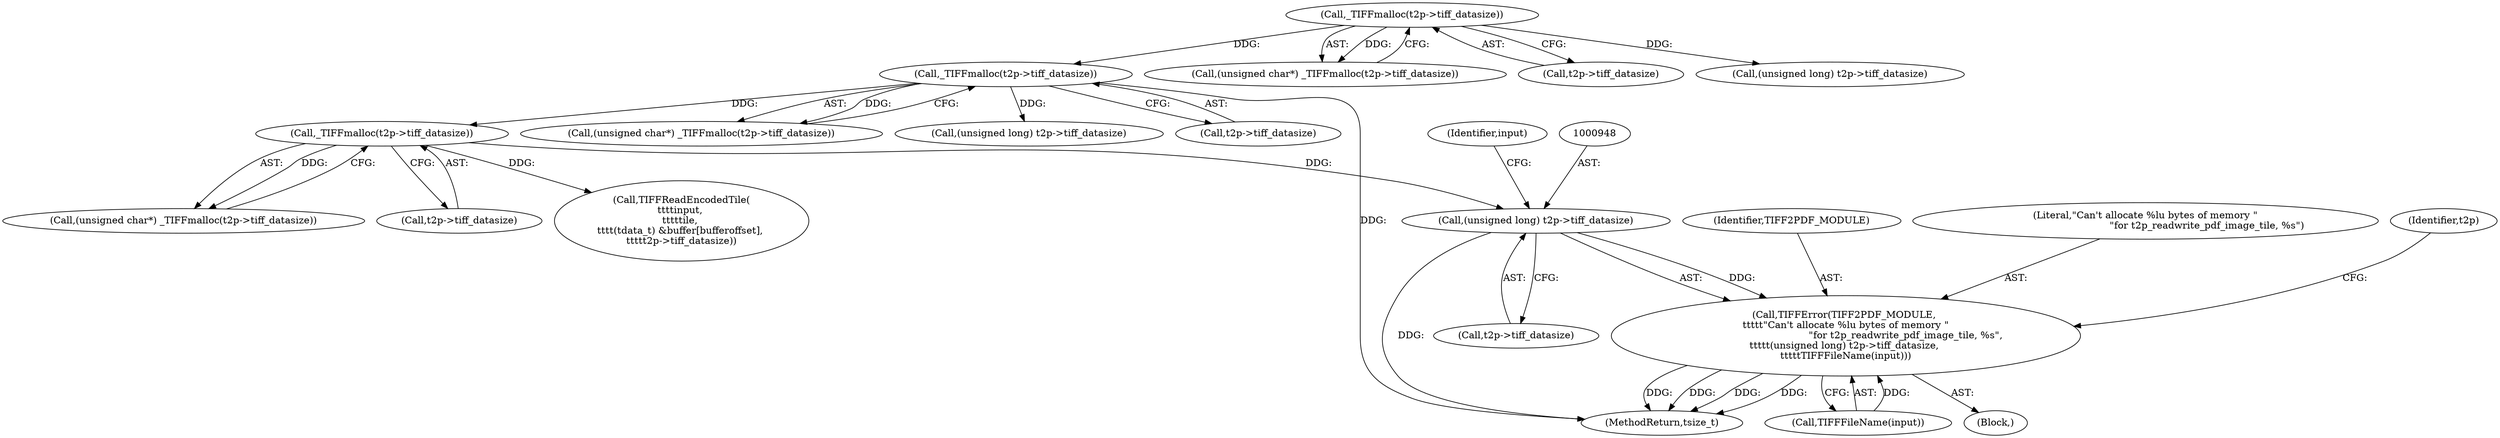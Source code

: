 digraph "0_libtiff_c7153361a4041260719b340f73f2f76@pointer" {
"1000947" [label="(Call,(unsigned long) t2p->tiff_datasize)"];
"1000935" [label="(Call,_TIFFmalloc(t2p->tiff_datasize))"];
"1000826" [label="(Call,_TIFFmalloc(t2p->tiff_datasize))"];
"1000796" [label="(Call,_TIFFmalloc(t2p->tiff_datasize))"];
"1000944" [label="(Call,TIFFError(TIFF2PDF_MODULE, \n\t\t\t\t\t\"Can't allocate %lu bytes of memory \"\n                                        \"for t2p_readwrite_pdf_image_tile, %s\", \n\t\t\t\t\t(unsigned long) t2p->tiff_datasize, \n\t\t\t\t\tTIFFFileName(input)))"];
"1000826" [label="(Call,_TIFFmalloc(t2p->tiff_datasize))"];
"1000936" [label="(Call,t2p->tiff_datasize)"];
"1000794" [label="(Call,(unsigned char*) _TIFFmalloc(t2p->tiff_datasize))"];
"1000824" [label="(Call,(unsigned char*) _TIFFmalloc(t2p->tiff_datasize))"];
"1000963" [label="(Call,TIFFReadEncodedTile(\n\t\t\t\tinput, \n\t\t\t\ttile, \n\t\t\t\t(tdata_t) &buffer[bufferoffset], \n\t\t\t\tt2p->tiff_datasize))"];
"1000947" [label="(Call,(unsigned long) t2p->tiff_datasize)"];
"1000945" [label="(Identifier,TIFF2PDF_MODULE)"];
"1000838" [label="(Call,(unsigned long) t2p->tiff_datasize)"];
"1000935" [label="(Call,_TIFFmalloc(t2p->tiff_datasize))"];
"1000943" [label="(Block,)"];
"1000827" [label="(Call,t2p->tiff_datasize)"];
"1000933" [label="(Call,(unsigned char*) _TIFFmalloc(t2p->tiff_datasize))"];
"1000949" [label="(Call,t2p->tiff_datasize)"];
"1000953" [label="(Identifier,input)"];
"1000796" [label="(Call,_TIFFmalloc(t2p->tiff_datasize))"];
"1000946" [label="(Literal,\"Can't allocate %lu bytes of memory \"\n                                        \"for t2p_readwrite_pdf_image_tile, %s\")"];
"1000797" [label="(Call,t2p->tiff_datasize)"];
"1001530" [label="(MethodReturn,tsize_t)"];
"1000952" [label="(Call,TIFFFileName(input))"];
"1000956" [label="(Identifier,t2p)"];
"1000944" [label="(Call,TIFFError(TIFF2PDF_MODULE, \n\t\t\t\t\t\"Can't allocate %lu bytes of memory \"\n                                        \"for t2p_readwrite_pdf_image_tile, %s\", \n\t\t\t\t\t(unsigned long) t2p->tiff_datasize, \n\t\t\t\t\tTIFFFileName(input)))"];
"1000808" [label="(Call,(unsigned long) t2p->tiff_datasize)"];
"1000947" -> "1000944"  [label="AST: "];
"1000947" -> "1000949"  [label="CFG: "];
"1000948" -> "1000947"  [label="AST: "];
"1000949" -> "1000947"  [label="AST: "];
"1000953" -> "1000947"  [label="CFG: "];
"1000947" -> "1001530"  [label="DDG: "];
"1000947" -> "1000944"  [label="DDG: "];
"1000935" -> "1000947"  [label="DDG: "];
"1000935" -> "1000933"  [label="AST: "];
"1000935" -> "1000936"  [label="CFG: "];
"1000936" -> "1000935"  [label="AST: "];
"1000933" -> "1000935"  [label="CFG: "];
"1000935" -> "1000933"  [label="DDG: "];
"1000826" -> "1000935"  [label="DDG: "];
"1000935" -> "1000963"  [label="DDG: "];
"1000826" -> "1000824"  [label="AST: "];
"1000826" -> "1000827"  [label="CFG: "];
"1000827" -> "1000826"  [label="AST: "];
"1000824" -> "1000826"  [label="CFG: "];
"1000826" -> "1001530"  [label="DDG: "];
"1000826" -> "1000824"  [label="DDG: "];
"1000796" -> "1000826"  [label="DDG: "];
"1000826" -> "1000838"  [label="DDG: "];
"1000796" -> "1000794"  [label="AST: "];
"1000796" -> "1000797"  [label="CFG: "];
"1000797" -> "1000796"  [label="AST: "];
"1000794" -> "1000796"  [label="CFG: "];
"1000796" -> "1000794"  [label="DDG: "];
"1000796" -> "1000808"  [label="DDG: "];
"1000944" -> "1000943"  [label="AST: "];
"1000944" -> "1000952"  [label="CFG: "];
"1000945" -> "1000944"  [label="AST: "];
"1000946" -> "1000944"  [label="AST: "];
"1000952" -> "1000944"  [label="AST: "];
"1000956" -> "1000944"  [label="CFG: "];
"1000944" -> "1001530"  [label="DDG: "];
"1000944" -> "1001530"  [label="DDG: "];
"1000944" -> "1001530"  [label="DDG: "];
"1000944" -> "1001530"  [label="DDG: "];
"1000952" -> "1000944"  [label="DDG: "];
}

